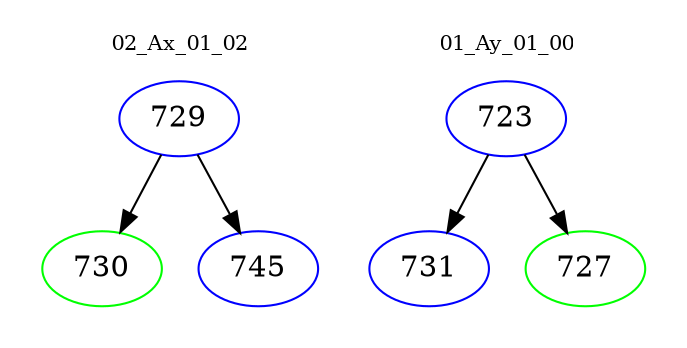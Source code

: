 digraph{
subgraph cluster_0 {
color = white
label = "02_Ax_01_02";
fontsize=10;
T0_729 [label="729", color="blue"]
T0_729 -> T0_730 [color="black"]
T0_730 [label="730", color="green"]
T0_729 -> T0_745 [color="black"]
T0_745 [label="745", color="blue"]
}
subgraph cluster_1 {
color = white
label = "01_Ay_01_00";
fontsize=10;
T1_723 [label="723", color="blue"]
T1_723 -> T1_731 [color="black"]
T1_731 [label="731", color="blue"]
T1_723 -> T1_727 [color="black"]
T1_727 [label="727", color="green"]
}
}
